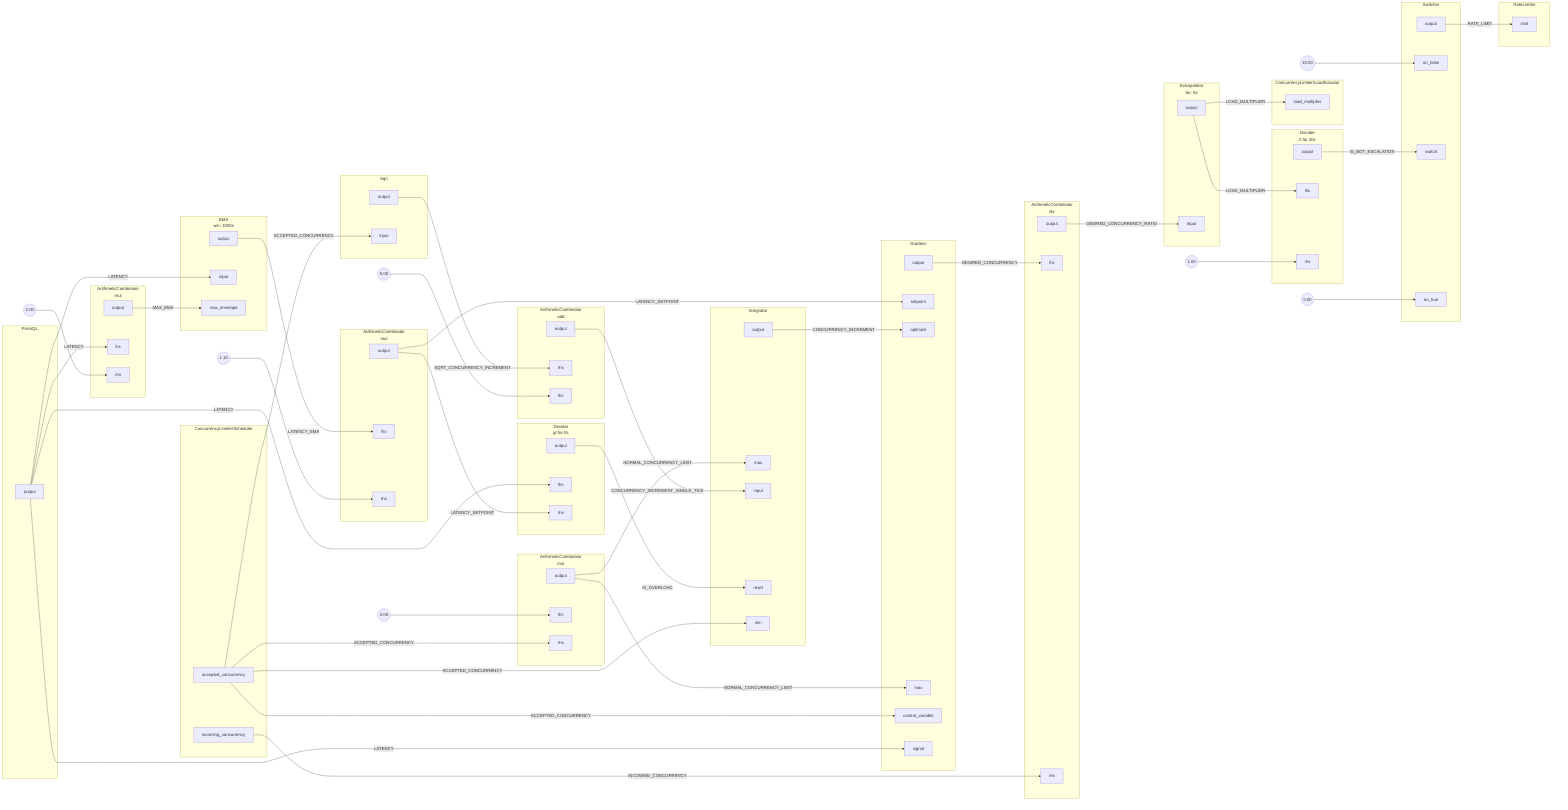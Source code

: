 flowchart LR
subgraph 0[<center>ArithmeticCombinator<br/>mul</center>]
subgraph 0_inports[ ]
style 0_inports fill:none,stroke:none
0lhs[lhs]
0rhs[rhs]
end
subgraph 0_outports[ ]
style 0_outports fill:none,stroke:none
0output[output]
end
end
FakeConstant0((2.00))
FakeConstant0 --> 0rhs
subgraph 1[<center>ArithmeticCombinator<br/>mul</center>]
subgraph 1_inports[ ]
style 1_inports fill:none,stroke:none
1lhs[lhs]
1rhs[rhs]
end
subgraph 1_outports[ ]
style 1_outports fill:none,stroke:none
1output[output]
end
end
FakeConstant1((1.10))
FakeConstant1 --> 1rhs
subgraph 2[<center>ArithmeticCombinator<br/>div</center>]
subgraph 2_inports[ ]
style 2_inports fill:none,stroke:none
2lhs[lhs]
2rhs[rhs]
end
subgraph 2_outports[ ]
style 2_outports fill:none,stroke:none
2output[output]
end
end
subgraph 3[<center>ArithmeticCombinator<br/>mul</center>]
subgraph 3_inports[ ]
style 3_inports fill:none,stroke:none
3lhs[lhs]
3rhs[rhs]
end
subgraph 3_outports[ ]
style 3_outports fill:none,stroke:none
3output[output]
end
end
FakeConstant2((2.00))
FakeConstant2 --> 3lhs
subgraph 4[<center>ArithmeticCombinator<br/>add</center>]
subgraph 4_inports[ ]
style 4_inports fill:none,stroke:none
4rhs[rhs]
4lhs[lhs]
end
subgraph 4_outports[ ]
style 4_outports fill:none,stroke:none
4output[output]
end
end
FakeConstant3((5.00))
FakeConstant3 --> 4lhs
subgraph 5[Integrator]
subgraph 5_inports[ ]
style 5_inports fill:none,stroke:none
5max[max]
5input[input]
5reset[reset]
5min[min]
end
subgraph 5_outports[ ]
style 5_outports fill:none,stroke:none
5output[output]
end
end
subgraph 6[Sqrt]
subgraph 6_inports[ ]
style 6_inports fill:none,stroke:none
6input[input]
end
subgraph 6_outports[ ]
style 6_outports fill:none,stroke:none
6output[output]
end
end
subgraph 7[PromQL]
subgraph 7_outports[ ]
style 7_outports fill:none,stroke:none
7output[output]
end
end
subgraph 8[<center>EMA<br/>win: 1500s</center>]
subgraph 8_inports[ ]
style 8_inports fill:none,stroke:none
8input[input]
8max_envelope[max_envelope]
end
subgraph 8_outports[ ]
style 8_outports fill:none,stroke:none
8output[output]
end
end
subgraph 9[Gradient]
subgraph 9_inports[ ]
style 9_inports fill:none,stroke:none
9setpoint[setpoint]
9optimize[optimize]
9max[max]
9control_variable[control_variable]
9signal[signal]
end
subgraph 9_outports[ ]
style 9_outports fill:none,stroke:none
9output[output]
end
end
subgraph 10[<center>Extrapolator<br/>for: 5s</center>]
subgraph 10_inports[ ]
style 10_inports fill:none,stroke:none
10input[input]
end
subgraph 10_outports[ ]
style 10_outports fill:none,stroke:none
10output[output]
end
end
subgraph 11.Scheduler[ConcurrencyLimiter/Scheduler]
subgraph 11.Scheduler_outports[ ]
style 11.Scheduler_outports fill:none,stroke:none
11.Scheduleraccepted_concurrency[accepted_concurrency]
11.Schedulerincoming_concurrency[incoming_concurrency]
end
end
subgraph 11.LoadActuator[ConcurrencyLimiter/LoadActuator]
subgraph 11.LoadActuator_inports[ ]
style 11.LoadActuator_inports fill:none,stroke:none
11.LoadActuatorload_multiplier[load_multiplier]
end
end
subgraph 15[RateLimiter]
subgraph 15_inports[ ]
style 15_inports fill:none,stroke:none
15limit[limit]
end
end
subgraph 14[Switcher]
subgraph 14_inports[ ]
style 14_inports fill:none,stroke:none
14on_false[on_false]
14switch[switch]
14on_true[on_true]
end
subgraph 14_outports[ ]
style 14_outports fill:none,stroke:none
14output[output]
end
end
FakeConstant4((10.00))
FakeConstant4 --> 14on_false
FakeConstant5((0.00))
FakeConstant5 --> 14on_true
subgraph 12[<center>Decider<br/>gt for 0s</center>]
subgraph 12_inports[ ]
style 12_inports fill:none,stroke:none
12lhs[lhs]
12rhs[rhs]
end
subgraph 12_outports[ ]
style 12_outports fill:none,stroke:none
12output[output]
end
end
subgraph 13[<center>Decider<br/>lt for 30s</center>]
subgraph 13_inports[ ]
style 13_inports fill:none,stroke:none
13lhs[lhs]
13rhs[rhs]
end
subgraph 13_outports[ ]
style 13_outports fill:none,stroke:none
13output[output]
end
end
FakeConstant6((1.00))
FakeConstant6 --> 13rhs
11.Scheduleraccepted_concurrency --> |ACCEPTED_CONCURRENCY| 3rhs
11.Scheduleraccepted_concurrency --> |ACCEPTED_CONCURRENCY| 5min
11.Scheduleraccepted_concurrency --> |ACCEPTED_CONCURRENCY| 6input
11.Scheduleraccepted_concurrency --> |ACCEPTED_CONCURRENCY| 9control_variable
11.Schedulerincoming_concurrency --> |INCOMING_CONCURRENCY| 2rhs
3output --> |NORMAL_CONCURRENCY_LIMIT| 5max
3output --> |NORMAL_CONCURRENCY_LIMIT| 9max
5output --> |CONCURRENCY_INCREMENT| 9optimize
9output --> |DESIRED_CONCURRENCY| 2lhs
10output --> |LOAD_MULTIPLIER| 11.LoadActuatorload_multiplier
10output --> |LOAD_MULTIPLIER| 13lhs
1output --> |LATENCY_SETPOINT| 9setpoint
1output --> |LATENCY_SETPOINT| 12rhs
8output --> |LATENCY_EMA| 1lhs
13output --> |IS_BOT_ESCALATION| 14switch
0output --> |MAX_EMA| 8max_envelope
7output --> |LATENCY| 0lhs
7output --> |LATENCY| 8input
7output --> |LATENCY| 9signal
7output --> |LATENCY| 12lhs
14output --> |RATE_LIMIT| 15limit
2output --> |DESIRED_CONCURRENCY_RATIO| 10input
4output --> |CONCURRENCY_INCREMENT_SINGLE_TICK| 5input
6output --> |SQRT_CONCURRENCY_INCREMENT| 4rhs
12output --> |IS_OVERLOAD| 5reset